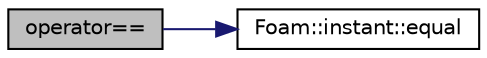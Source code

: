 digraph "operator=="
{
  bgcolor="transparent";
  edge [fontname="Helvetica",fontsize="10",labelfontname="Helvetica",labelfontsize="10"];
  node [fontname="Helvetica",fontsize="10",shape=record];
  rankdir="LR";
  Node33960 [label="operator==",height=0.2,width=0.4,color="black", fillcolor="grey75", style="filled", fontcolor="black"];
  Node33960 -> Node33961 [color="midnightblue",fontsize="10",style="solid",fontname="Helvetica"];
  Node33961 [label="Foam::instant::equal",height=0.2,width=0.4,color="black",URL="$a27445.html#ade0a1acbf68db50c95c35681ba1927d6",tooltip="Comparison used for instants to be equal. "];
}
